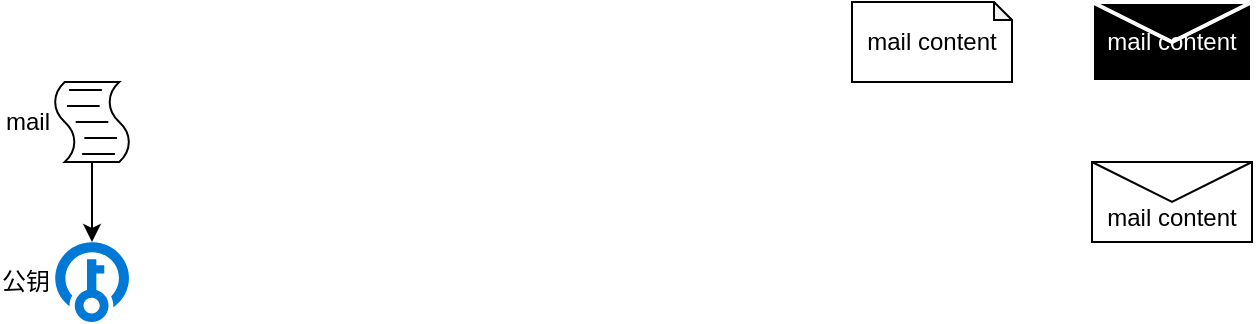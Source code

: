 <mxfile version="10.9.5" type="github"><diagram id="GtcafMHfz_zHKDl24T_E" name="Page-1"><mxGraphModel dx="993" dy="816" grid="1" gridSize="10" guides="1" tooltips="1" connect="1" arrows="1" fold="1" page="1" pageScale="1" pageWidth="827" pageHeight="1169" math="0" shadow="0"><root><mxCell id="0"/><mxCell id="1" parent="0"/><mxCell id="y7eO9sq7xf9_9xLn2acD-8" value="mail content" style="shape=note;whiteSpace=wrap;html=1;backgroundOutline=1;darkOpacity=0.05;align=center;size=9;" vertex="1" parent="1"><mxGeometry x="480" y="40" width="80" height="40" as="geometry"/></mxCell><mxCell id="y7eO9sq7xf9_9xLn2acD-9" value="&lt;span style=&quot;white-space: normal&quot;&gt;&lt;font color=&quot;#ffffff&quot;&gt;mail content&lt;/font&gt;&lt;/span&gt;" style="shape=message;whiteSpace=wrap;html=1;outlineConnect=0;fillColor=#000000;strokeColor=#ffffff;strokeWidth=2;align=center;" vertex="1" parent="1"><mxGeometry x="600" y="40" width="80" height="40" as="geometry"/></mxCell><mxCell id="y7eO9sq7xf9_9xLn2acD-10" value="&lt;span style=&quot;white-space: normal&quot;&gt;&lt;br&gt;mail content&lt;/span&gt;" style="shape=message;whiteSpace=wrap;html=1;outlineConnect=0;align=center;" vertex="1" parent="1"><mxGeometry x="600" y="120" width="80" height="40" as="geometry"/></mxCell><mxCell id="y7eO9sq7xf9_9xLn2acD-15" style="edgeStyle=orthogonalEdgeStyle;rounded=0;orthogonalLoop=1;jettySize=auto;html=1;entryX=0.5;entryY=1;entryDx=0;entryDy=0;entryPerimeter=0;" edge="1" parent="1" source="y7eO9sq7xf9_9xLn2acD-12" target="y7eO9sq7xf9_9xLn2acD-13"><mxGeometry relative="1" as="geometry"/></mxCell><mxCell id="y7eO9sq7xf9_9xLn2acD-12" value="&lt;span style=&quot;white-space: normal&quot;&gt;mail&lt;/span&gt;&lt;span style=&quot;white-space: normal&quot;&gt;&lt;br&gt;&lt;/span&gt;" style="shape=mxgraph.bpmn.script_task;html=1;outlineConnect=0;align=right;labelPosition=left;verticalLabelPosition=middle;verticalAlign=middle;" vertex="1" parent="1"><mxGeometry x="80" y="80" width="40" height="40" as="geometry"/></mxCell><mxCell id="y7eO9sq7xf9_9xLn2acD-13" value="公钥" style="shadow=0;dashed=0;html=1;strokeColor=none;labelPosition=left;verticalLabelPosition=middle;verticalAlign=middle;align=right;shape=mxgraph.mscae.cloud.key_vault;fillColor=#0079D6;pointerEvents=1;direction=west;" vertex="1" parent="1"><mxGeometry x="80" y="160" width="40" height="40" as="geometry"/></mxCell></root></mxGraphModel></diagram></mxfile>